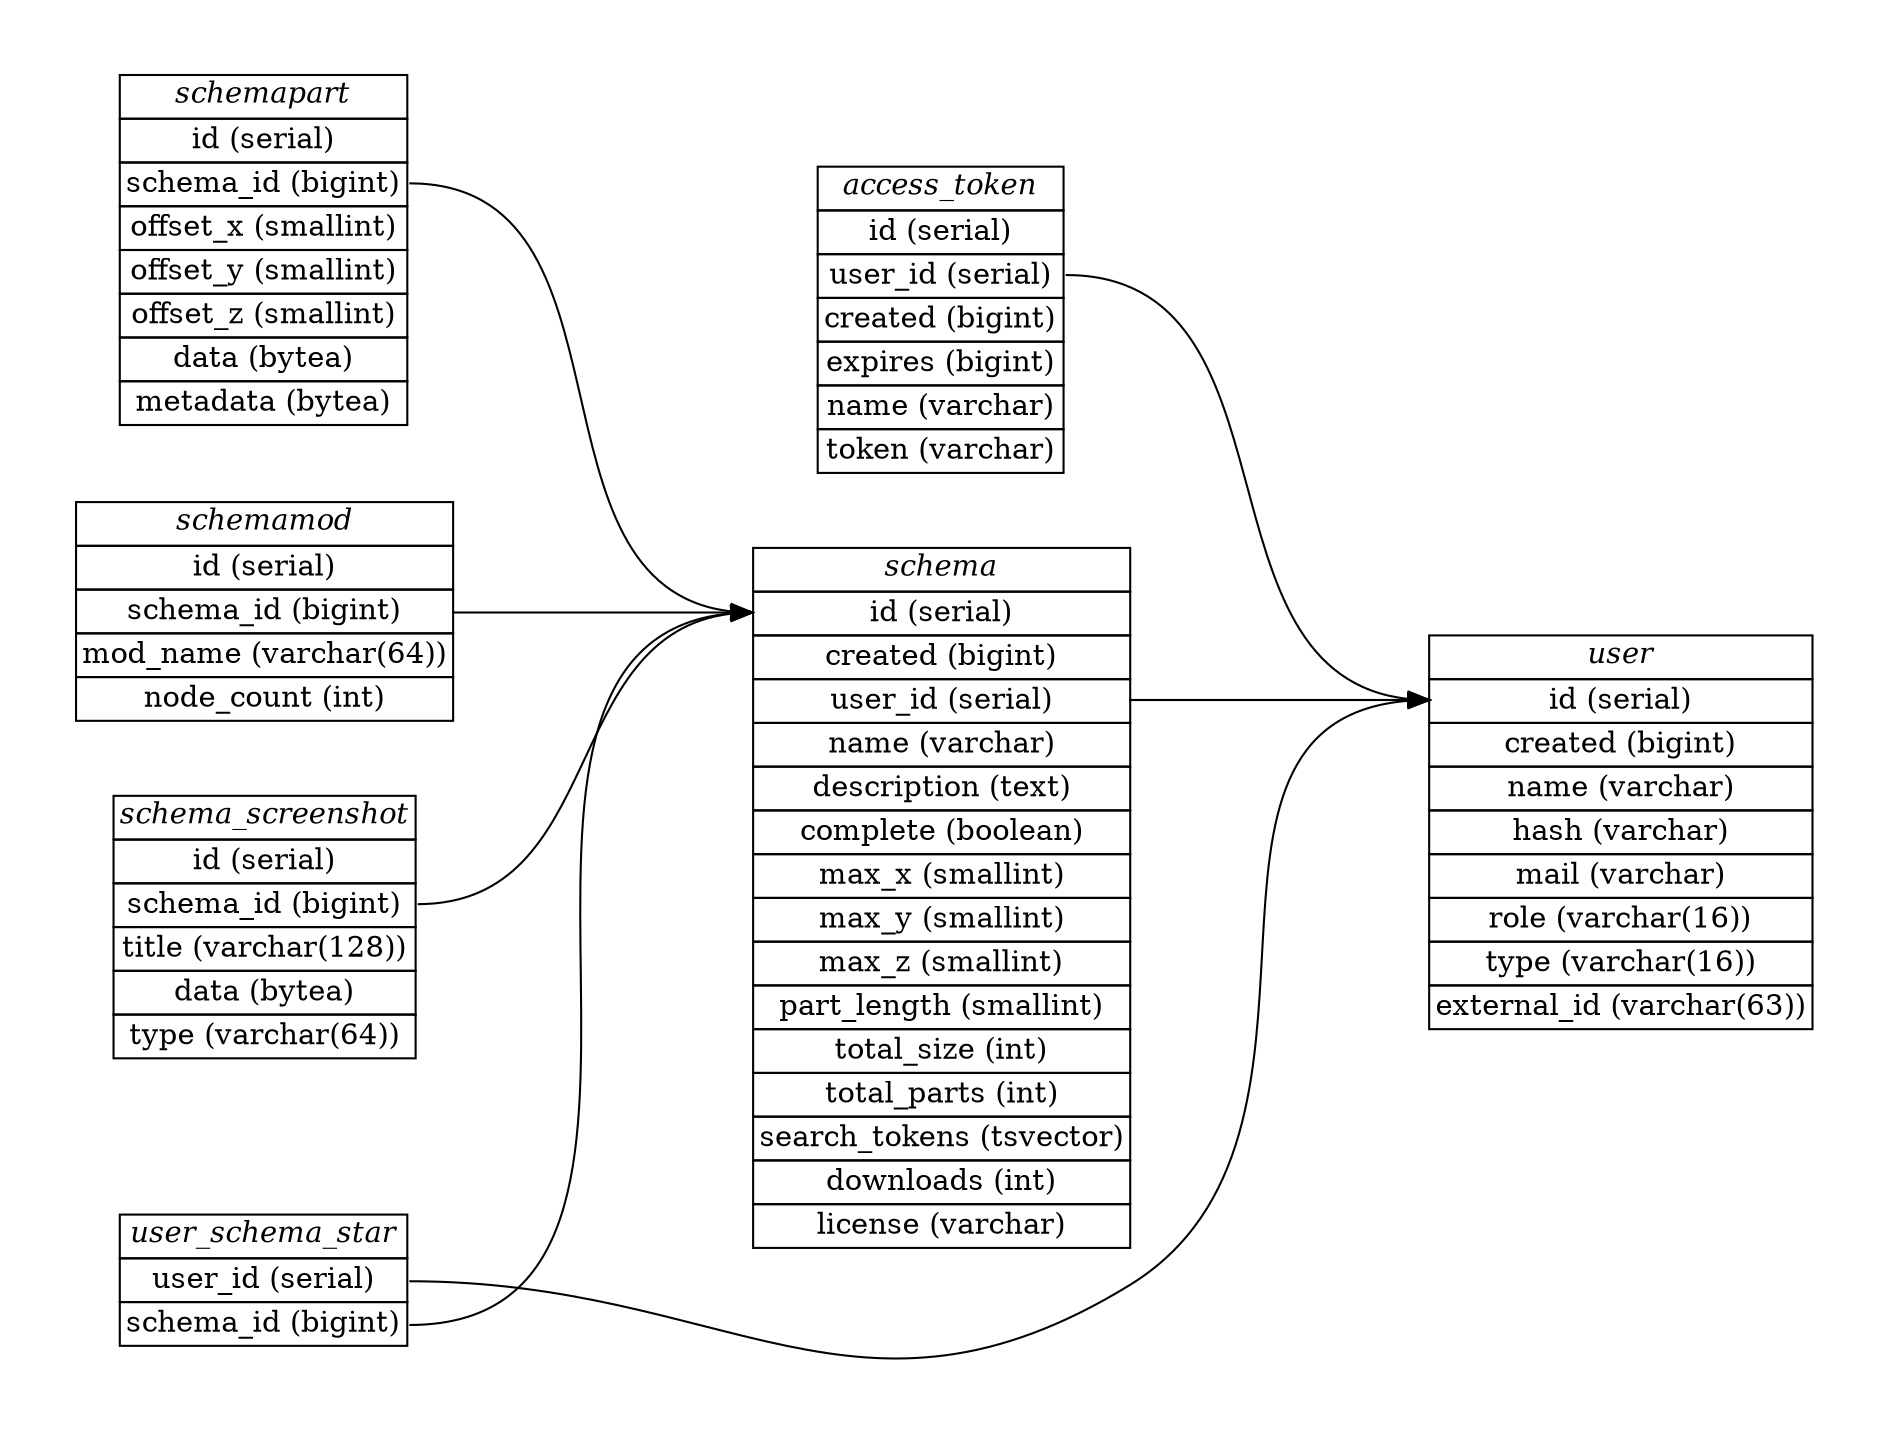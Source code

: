 digraph {
	graph [pad="0.5", nodesep="0.5", ranksep="2"];
	node [shape=plain]
	rankdir=LR;

	user [label=<
	<table border="0" cellborder="1" cellspacing="0">
	  <tr><td><i>user</i></td></tr>
	  <tr><td port="1">id (serial)</td></tr>
	  <tr><td port="2">created (bigint)</td></tr>
	  <tr><td port="3">name (varchar)</td></tr>
	  <tr><td port="4">hash (varchar)</td></tr>
	  <tr><td port="5">mail (varchar)</td></tr>
		<tr><td port="5a">role (varchar(16))</td></tr>
		<tr><td port="5b">type (varchar(16))</td></tr>
		<tr><td port="5c">external_id (varchar(63))</td></tr>
	</table>>];

	access_token [label=<
	<table border="0" cellborder="1" cellspacing="0">
	  <tr><td><i>access_token</i></td></tr>
	  <tr><td port="40">id (serial)</td></tr>
		<tr><td port="41">user_id (serial)</td></tr>
		<tr><td port="42">created (bigint)</td></tr>
		<tr><td port="43">expires (bigint)</td></tr>
	  <tr><td port="44">name (varchar)</td></tr>
	  <tr><td port="45">token (varchar)</td></tr>
	</table>>];


	schema [label=<
	<table border="0" cellborder="1" cellspacing="0">
	  <tr><td><i>schema</i></td></tr>
	  <tr><td port="6">id (serial)</td></tr>
	  <tr><td port="7">created (bigint)</td></tr>
	  <tr><td port="8">user_id (serial)</td></tr>
	  <tr><td port="9">name (varchar)</td></tr>
	  <tr><td port="10">description (text)</td></tr>
	  <tr><td port="11">complete (boolean)</td></tr>
	  <tr><td port="12">max_x (smallint)</td></tr>
	  <tr><td port="13">max_y (smallint)</td></tr>
	  <tr><td port="14">max_z (smallint)</td></tr>
	  <tr><td port="15">part_length (smallint)</td></tr>
	  <tr><td port="16">total_size (int)</td></tr>
	  <tr><td port="17">total_parts (int)</td></tr>
	  <tr><td port="18">search_tokens (tsvector)</td></tr>
	  <tr><td port="19">downloads (int)</td></tr>
	  <tr><td port="20">license (varchar)</td></tr>
	</table>>];

	schemapart [label=<
	<table border="0" cellborder="1" cellspacing="0">
	  <tr><td><i>schemapart</i></td></tr>
	  <tr><td port="22">id (serial)</td></tr>
	  <tr><td port="23">schema_id (bigint)</td></tr>
	  <tr><td port="24">offset_x (smallint)</td></tr>
	  <tr><td port="25">offset_y (smallint)</td></tr>
	  <tr><td port="26">offset_z (smallint)</td></tr>
	  <tr><td port="27">data (bytea)</td></tr>
	  <tr><td port="28">metadata (bytea)</td></tr>
	</table>>];

	schemamod [label=<
	<table border="0" cellborder="1" cellspacing="0">
	  <tr><td><i>schemamod</i></td></tr>
	  <tr><td port="29">id (serial)</td></tr>
	  <tr><td port="30">schema_id (bigint)</td></tr>
	  <tr><td port="31">mod_name (varchar(64))</td></tr>
	  <tr><td port="32">node_count (int)</td></tr>
	</table>>];

	user_schema_star [label=<
	<table border="0" cellborder="1" cellspacing="0">
	  <tr><td><i>user_schema_star</i></td></tr>
	  <tr><td port="33">user_id (serial)</td></tr>
	  <tr><td port="34">schema_id (bigint)</td></tr>
	</table>>];

	schema_screenshot [label=<
	<table border="0" cellborder="1" cellspacing="0">
	  <tr><td><i>schema_screenshot</i></td></tr>
	  <tr><td port="35">id (serial)</td></tr>
	  <tr><td port="36">schema_id (bigint)</td></tr>
	  <tr><td port="37">title (varchar(128))</td></tr>
	  <tr><td port="38">data (bytea)</td></tr>
	  <tr><td port="39">type (varchar(64))</td></tr>
	</table>>];

	schema:8 -> user:1;
	access_token:41 -> user:1
	schemapart:23 -> schema:6;
	schemamod:30 -> schema:6;
	user_schema_star:33 -> user:1;
	user_schema_star:34 -> schema:6;
	schema_screenshot:36 -> schema:6;
}
